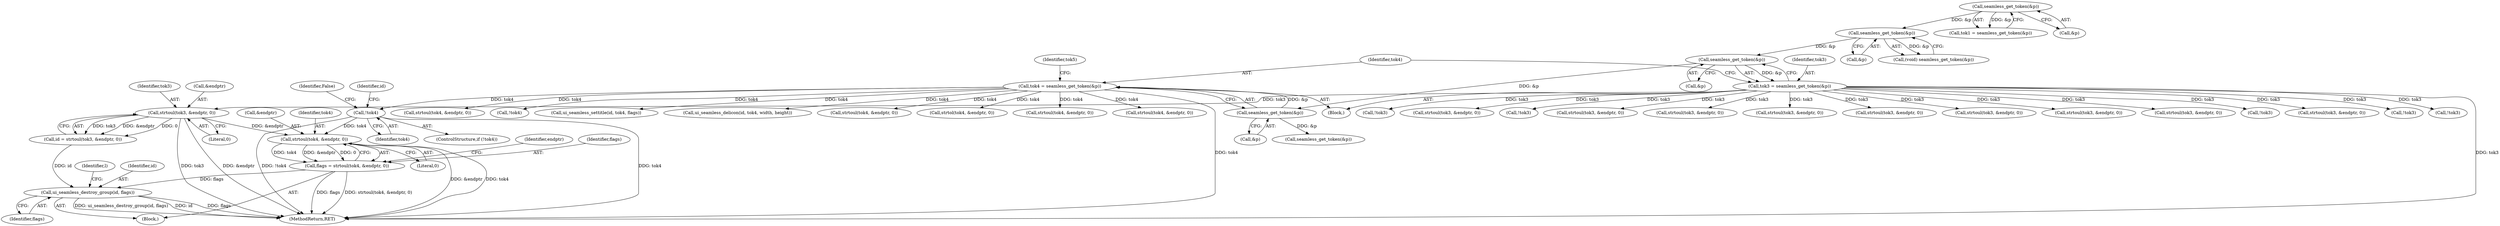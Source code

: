 digraph "0_rdesktop_4dca546d04321a610c1835010b5dad85163b65e1_14@pointer" {
"1000302" [label="(Call,strtoul(tok4, &endptr, 0))"];
"1000284" [label="(Call,!tok4)"];
"1000146" [label="(Call,tok4 = seamless_get_token(&p))"];
"1000148" [label="(Call,seamless_get_token(&p))"];
"1000143" [label="(Call,seamless_get_token(&p))"];
"1000138" [label="(Call,seamless_get_token(&p))"];
"1000133" [label="(Call,seamless_get_token(&p))"];
"1000290" [label="(Call,strtoul(tok3, &endptr, 0))"];
"1000141" [label="(Call,tok3 = seamless_get_token(&p))"];
"1000300" [label="(Call,flags = strtoul(tok4, &endptr, 0))"];
"1000312" [label="(Call,ui_seamless_destroy_group(id, flags))"];
"1000149" [label="(Call,&p)"];
"1000300" [label="(Call,flags = strtoul(tok4, &endptr, 0))"];
"1000346" [label="(Call,strtoul(tok4, &endptr, 0))"];
"1000146" [label="(Call,tok4 = seamless_get_token(&p))"];
"1000294" [label="(Literal,0)"];
"1000142" [label="(Identifier,tok3)"];
"1000785" [label="(Call,!tok3)"];
"1000464" [label="(Call,strtoul(tok3, &endptr, 0))"];
"1000759" [label="(Call,!tok3)"];
"1000306" [label="(Literal,0)"];
"1000291" [label="(Identifier,tok3)"];
"1000287" [label="(Identifier,False)"];
"1000251" [label="(Call,strtoul(tok3, &endptr, 0))"];
"1000309" [label="(Identifier,endptr)"];
"1000660" [label="(Call,strtoul(tok3, &endptr, 0))"];
"1000148" [label="(Call,seamless_get_token(&p))"];
"1000301" [label="(Identifier,flags)"];
"1000144" [label="(Call,&p)"];
"1000153" [label="(Call,seamless_get_token(&p))"];
"1000304" [label="(Call,&endptr)"];
"1000289" [label="(Identifier,id)"];
"1000284" [label="(Call,!tok4)"];
"1000285" [label="(Identifier,tok4)"];
"1000290" [label="(Call,strtoul(tok3, &endptr, 0))"];
"1000282" [label="(Block,)"];
"1000608" [label="(Call,strtoul(tok3, &endptr, 0))"];
"1000288" [label="(Call,id = strtoul(tok3, &endptr, 0))"];
"1000701" [label="(Call,strtoul(tok3, &endptr, 0))"];
"1000139" [label="(Call,&p)"];
"1000303" [label="(Identifier,tok4)"];
"1000313" [label="(Identifier,id)"];
"1000283" [label="(ControlStructure,if (!tok4))"];
"1000334" [label="(Call,strtoul(tok3, &endptr, 0))"];
"1000245" [label="(Call,!tok4)"];
"1000143" [label="(Call,seamless_get_token(&p))"];
"1000136" [label="(Call,(void) seamless_get_token(&p))"];
"1000314" [label="(Identifier,flags)"];
"1000131" [label="(Call,tok1 = seamless_get_token(&p))"];
"1000292" [label="(Call,&endptr)"];
"1000904" [label="(Identifier,l)"];
"1000682" [label="(Call,ui_seamless_settitle(id, tok4, flags))"];
"1000133" [label="(Call,seamless_get_token(&p))"];
"1000498" [label="(Call,ui_seamless_delicon(id, tok4, width, height))"];
"1000186" [label="(Call,strtoul(tok3, &endptr, 0))"];
"1000841" [label="(Call,strtoul(tok3, &endptr, 0))"];
"1000886" [label="(Call,!tok3)"];
"1000713" [label="(Call,strtoul(tok4, &endptr, 0))"];
"1000521" [label="(Call,strtoul(tok3, &endptr, 0))"];
"1000302" [label="(Call,strtoul(tok4, &endptr, 0))"];
"1000861" [label="(Call,!tok3)"];
"1000141" [label="(Call,tok3 = seamless_get_token(&p))"];
"1000104" [label="(Block,)"];
"1000152" [label="(Identifier,tok5)"];
"1000533" [label="(Call,strtol(tok4, &endptr, 0))"];
"1000134" [label="(Call,&p)"];
"1000198" [label="(Call,strtoul(tok4, &endptr, 0))"];
"1000809" [label="(Call,!tok3)"];
"1000138" [label="(Call,seamless_get_token(&p))"];
"1000312" [label="(Call,ui_seamless_destroy_group(id, flags))"];
"1000147" [label="(Identifier,tok4)"];
"1000620" [label="(Call,strtoul(tok4, &endptr, 0))"];
"1000907" [label="(MethodReturn,RET)"];
"1000302" -> "1000300"  [label="AST: "];
"1000302" -> "1000306"  [label="CFG: "];
"1000303" -> "1000302"  [label="AST: "];
"1000304" -> "1000302"  [label="AST: "];
"1000306" -> "1000302"  [label="AST: "];
"1000300" -> "1000302"  [label="CFG: "];
"1000302" -> "1000907"  [label="DDG: &endptr"];
"1000302" -> "1000907"  [label="DDG: tok4"];
"1000302" -> "1000300"  [label="DDG: tok4"];
"1000302" -> "1000300"  [label="DDG: &endptr"];
"1000302" -> "1000300"  [label="DDG: 0"];
"1000284" -> "1000302"  [label="DDG: tok4"];
"1000290" -> "1000302"  [label="DDG: &endptr"];
"1000284" -> "1000283"  [label="AST: "];
"1000284" -> "1000285"  [label="CFG: "];
"1000285" -> "1000284"  [label="AST: "];
"1000287" -> "1000284"  [label="CFG: "];
"1000289" -> "1000284"  [label="CFG: "];
"1000284" -> "1000907"  [label="DDG: tok4"];
"1000284" -> "1000907"  [label="DDG: !tok4"];
"1000146" -> "1000284"  [label="DDG: tok4"];
"1000146" -> "1000104"  [label="AST: "];
"1000146" -> "1000148"  [label="CFG: "];
"1000147" -> "1000146"  [label="AST: "];
"1000148" -> "1000146"  [label="AST: "];
"1000152" -> "1000146"  [label="CFG: "];
"1000146" -> "1000907"  [label="DDG: tok4"];
"1000148" -> "1000146"  [label="DDG: &p"];
"1000146" -> "1000198"  [label="DDG: tok4"];
"1000146" -> "1000245"  [label="DDG: tok4"];
"1000146" -> "1000346"  [label="DDG: tok4"];
"1000146" -> "1000498"  [label="DDG: tok4"];
"1000146" -> "1000533"  [label="DDG: tok4"];
"1000146" -> "1000620"  [label="DDG: tok4"];
"1000146" -> "1000682"  [label="DDG: tok4"];
"1000146" -> "1000713"  [label="DDG: tok4"];
"1000148" -> "1000149"  [label="CFG: "];
"1000149" -> "1000148"  [label="AST: "];
"1000143" -> "1000148"  [label="DDG: &p"];
"1000148" -> "1000153"  [label="DDG: &p"];
"1000143" -> "1000141"  [label="AST: "];
"1000143" -> "1000144"  [label="CFG: "];
"1000144" -> "1000143"  [label="AST: "];
"1000141" -> "1000143"  [label="CFG: "];
"1000143" -> "1000141"  [label="DDG: &p"];
"1000138" -> "1000143"  [label="DDG: &p"];
"1000138" -> "1000136"  [label="AST: "];
"1000138" -> "1000139"  [label="CFG: "];
"1000139" -> "1000138"  [label="AST: "];
"1000136" -> "1000138"  [label="CFG: "];
"1000138" -> "1000136"  [label="DDG: &p"];
"1000133" -> "1000138"  [label="DDG: &p"];
"1000133" -> "1000131"  [label="AST: "];
"1000133" -> "1000134"  [label="CFG: "];
"1000134" -> "1000133"  [label="AST: "];
"1000131" -> "1000133"  [label="CFG: "];
"1000133" -> "1000131"  [label="DDG: &p"];
"1000290" -> "1000288"  [label="AST: "];
"1000290" -> "1000294"  [label="CFG: "];
"1000291" -> "1000290"  [label="AST: "];
"1000292" -> "1000290"  [label="AST: "];
"1000294" -> "1000290"  [label="AST: "];
"1000288" -> "1000290"  [label="CFG: "];
"1000290" -> "1000907"  [label="DDG: tok3"];
"1000290" -> "1000907"  [label="DDG: &endptr"];
"1000290" -> "1000288"  [label="DDG: tok3"];
"1000290" -> "1000288"  [label="DDG: &endptr"];
"1000290" -> "1000288"  [label="DDG: 0"];
"1000141" -> "1000290"  [label="DDG: tok3"];
"1000141" -> "1000104"  [label="AST: "];
"1000142" -> "1000141"  [label="AST: "];
"1000147" -> "1000141"  [label="CFG: "];
"1000141" -> "1000907"  [label="DDG: tok3"];
"1000141" -> "1000186"  [label="DDG: tok3"];
"1000141" -> "1000251"  [label="DDG: tok3"];
"1000141" -> "1000334"  [label="DDG: tok3"];
"1000141" -> "1000464"  [label="DDG: tok3"];
"1000141" -> "1000521"  [label="DDG: tok3"];
"1000141" -> "1000608"  [label="DDG: tok3"];
"1000141" -> "1000660"  [label="DDG: tok3"];
"1000141" -> "1000701"  [label="DDG: tok3"];
"1000141" -> "1000759"  [label="DDG: tok3"];
"1000141" -> "1000785"  [label="DDG: tok3"];
"1000141" -> "1000809"  [label="DDG: tok3"];
"1000141" -> "1000841"  [label="DDG: tok3"];
"1000141" -> "1000861"  [label="DDG: tok3"];
"1000141" -> "1000886"  [label="DDG: tok3"];
"1000300" -> "1000282"  [label="AST: "];
"1000301" -> "1000300"  [label="AST: "];
"1000309" -> "1000300"  [label="CFG: "];
"1000300" -> "1000907"  [label="DDG: flags"];
"1000300" -> "1000907"  [label="DDG: strtoul(tok4, &endptr, 0)"];
"1000300" -> "1000312"  [label="DDG: flags"];
"1000312" -> "1000282"  [label="AST: "];
"1000312" -> "1000314"  [label="CFG: "];
"1000313" -> "1000312"  [label="AST: "];
"1000314" -> "1000312"  [label="AST: "];
"1000904" -> "1000312"  [label="CFG: "];
"1000312" -> "1000907"  [label="DDG: ui_seamless_destroy_group(id, flags)"];
"1000312" -> "1000907"  [label="DDG: id"];
"1000312" -> "1000907"  [label="DDG: flags"];
"1000288" -> "1000312"  [label="DDG: id"];
}
